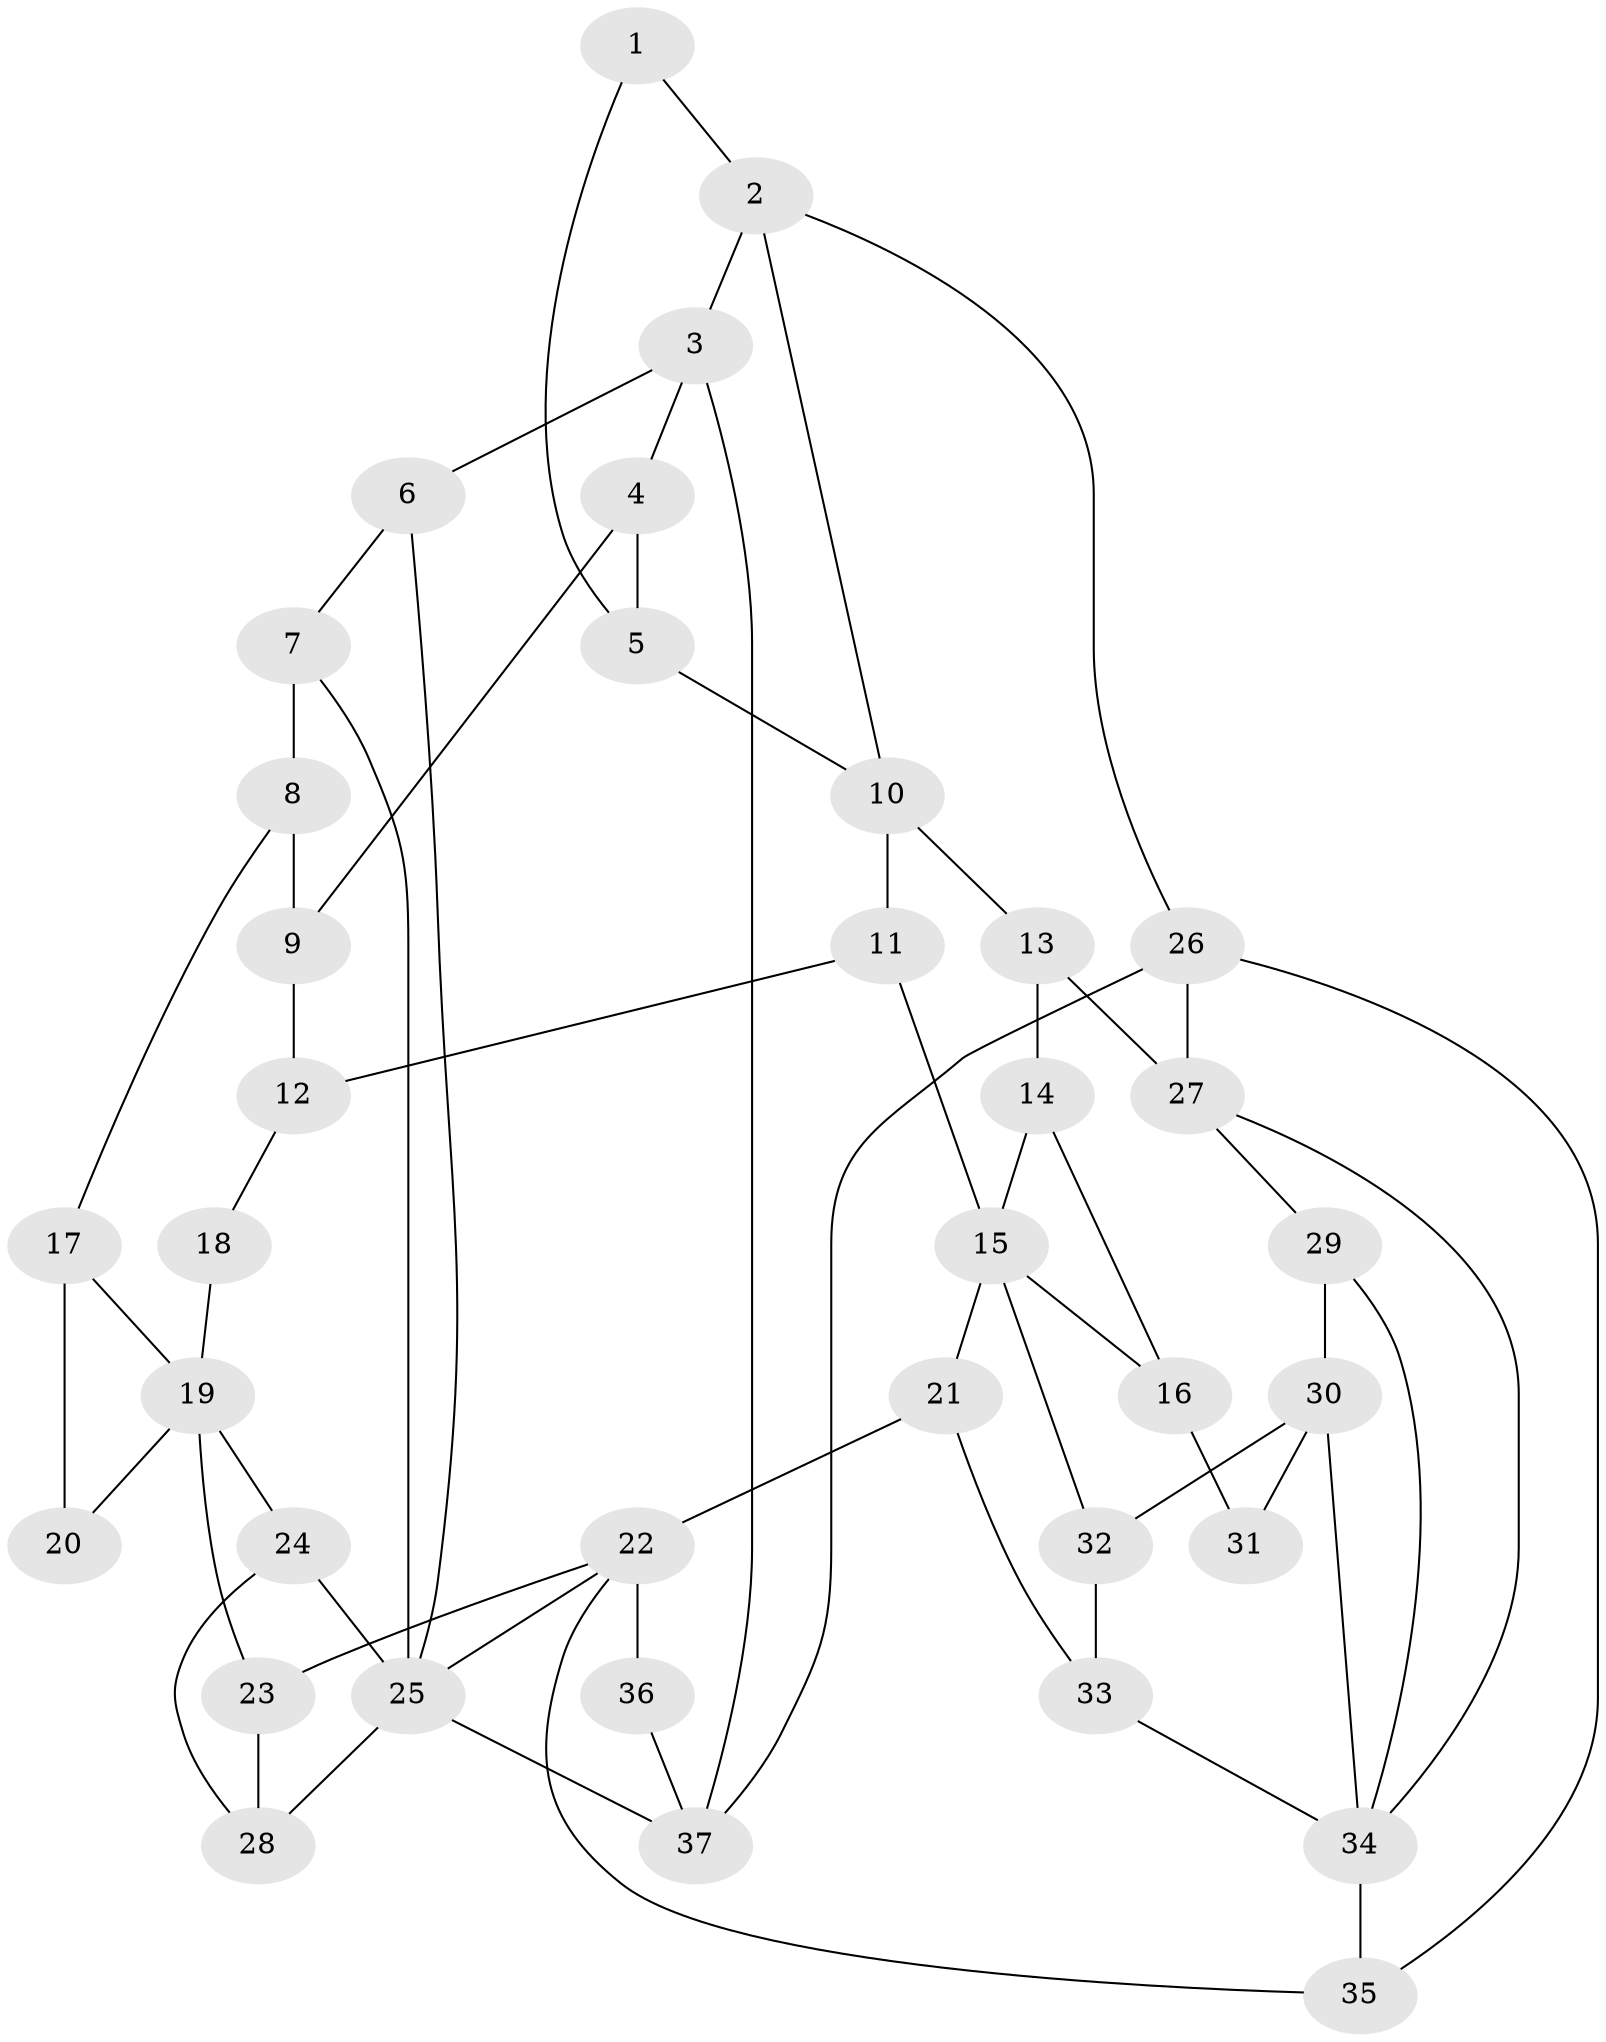 // original degree distribution, {3: 0.04054054054054054, 5: 0.5, 6: 0.22972972972972974, 4: 0.22972972972972974}
// Generated by graph-tools (version 1.1) at 2025/38/03/09/25 02:38:48]
// undirected, 37 vertices, 62 edges
graph export_dot {
graph [start="1"]
  node [color=gray90,style=filled];
  1;
  2;
  3;
  4;
  5;
  6;
  7;
  8;
  9;
  10;
  11;
  12;
  13;
  14;
  15;
  16;
  17;
  18;
  19;
  20;
  21;
  22;
  23;
  24;
  25;
  26;
  27;
  28;
  29;
  30;
  31;
  32;
  33;
  34;
  35;
  36;
  37;
  1 -- 2 [weight=1.0];
  1 -- 5 [weight=1.0];
  2 -- 3 [weight=1.0];
  2 -- 10 [weight=1.0];
  2 -- 26 [weight=1.0];
  3 -- 4 [weight=1.0];
  3 -- 6 [weight=1.0];
  3 -- 37 [weight=1.0];
  4 -- 5 [weight=1.0];
  4 -- 9 [weight=2.0];
  5 -- 10 [weight=1.0];
  6 -- 7 [weight=1.0];
  6 -- 25 [weight=1.0];
  7 -- 8 [weight=1.0];
  7 -- 25 [weight=1.0];
  8 -- 9 [weight=1.0];
  8 -- 17 [weight=1.0];
  9 -- 12 [weight=1.0];
  10 -- 11 [weight=1.0];
  10 -- 13 [weight=2.0];
  11 -- 12 [weight=1.0];
  11 -- 15 [weight=2.0];
  12 -- 18 [weight=1.0];
  13 -- 14 [weight=2.0];
  13 -- 27 [weight=2.0];
  14 -- 15 [weight=1.0];
  14 -- 16 [weight=1.0];
  15 -- 16 [weight=1.0];
  15 -- 21 [weight=1.0];
  15 -- 32 [weight=1.0];
  16 -- 31 [weight=1.0];
  17 -- 19 [weight=1.0];
  17 -- 20 [weight=2.0];
  18 -- 19 [weight=2.0];
  19 -- 20 [weight=1.0];
  19 -- 23 [weight=1.0];
  19 -- 24 [weight=1.0];
  21 -- 22 [weight=1.0];
  21 -- 33 [weight=1.0];
  22 -- 23 [weight=1.0];
  22 -- 25 [weight=1.0];
  22 -- 35 [weight=1.0];
  22 -- 36 [weight=2.0];
  23 -- 28 [weight=1.0];
  24 -- 25 [weight=1.0];
  24 -- 28 [weight=1.0];
  25 -- 28 [weight=1.0];
  25 -- 37 [weight=1.0];
  26 -- 27 [weight=1.0];
  26 -- 35 [weight=1.0];
  26 -- 37 [weight=1.0];
  27 -- 29 [weight=1.0];
  27 -- 34 [weight=1.0];
  29 -- 30 [weight=2.0];
  29 -- 34 [weight=1.0];
  30 -- 31 [weight=2.0];
  30 -- 32 [weight=1.0];
  30 -- 34 [weight=1.0];
  32 -- 33 [weight=2.0];
  33 -- 34 [weight=2.0];
  34 -- 35 [weight=1.0];
  36 -- 37 [weight=1.0];
}
